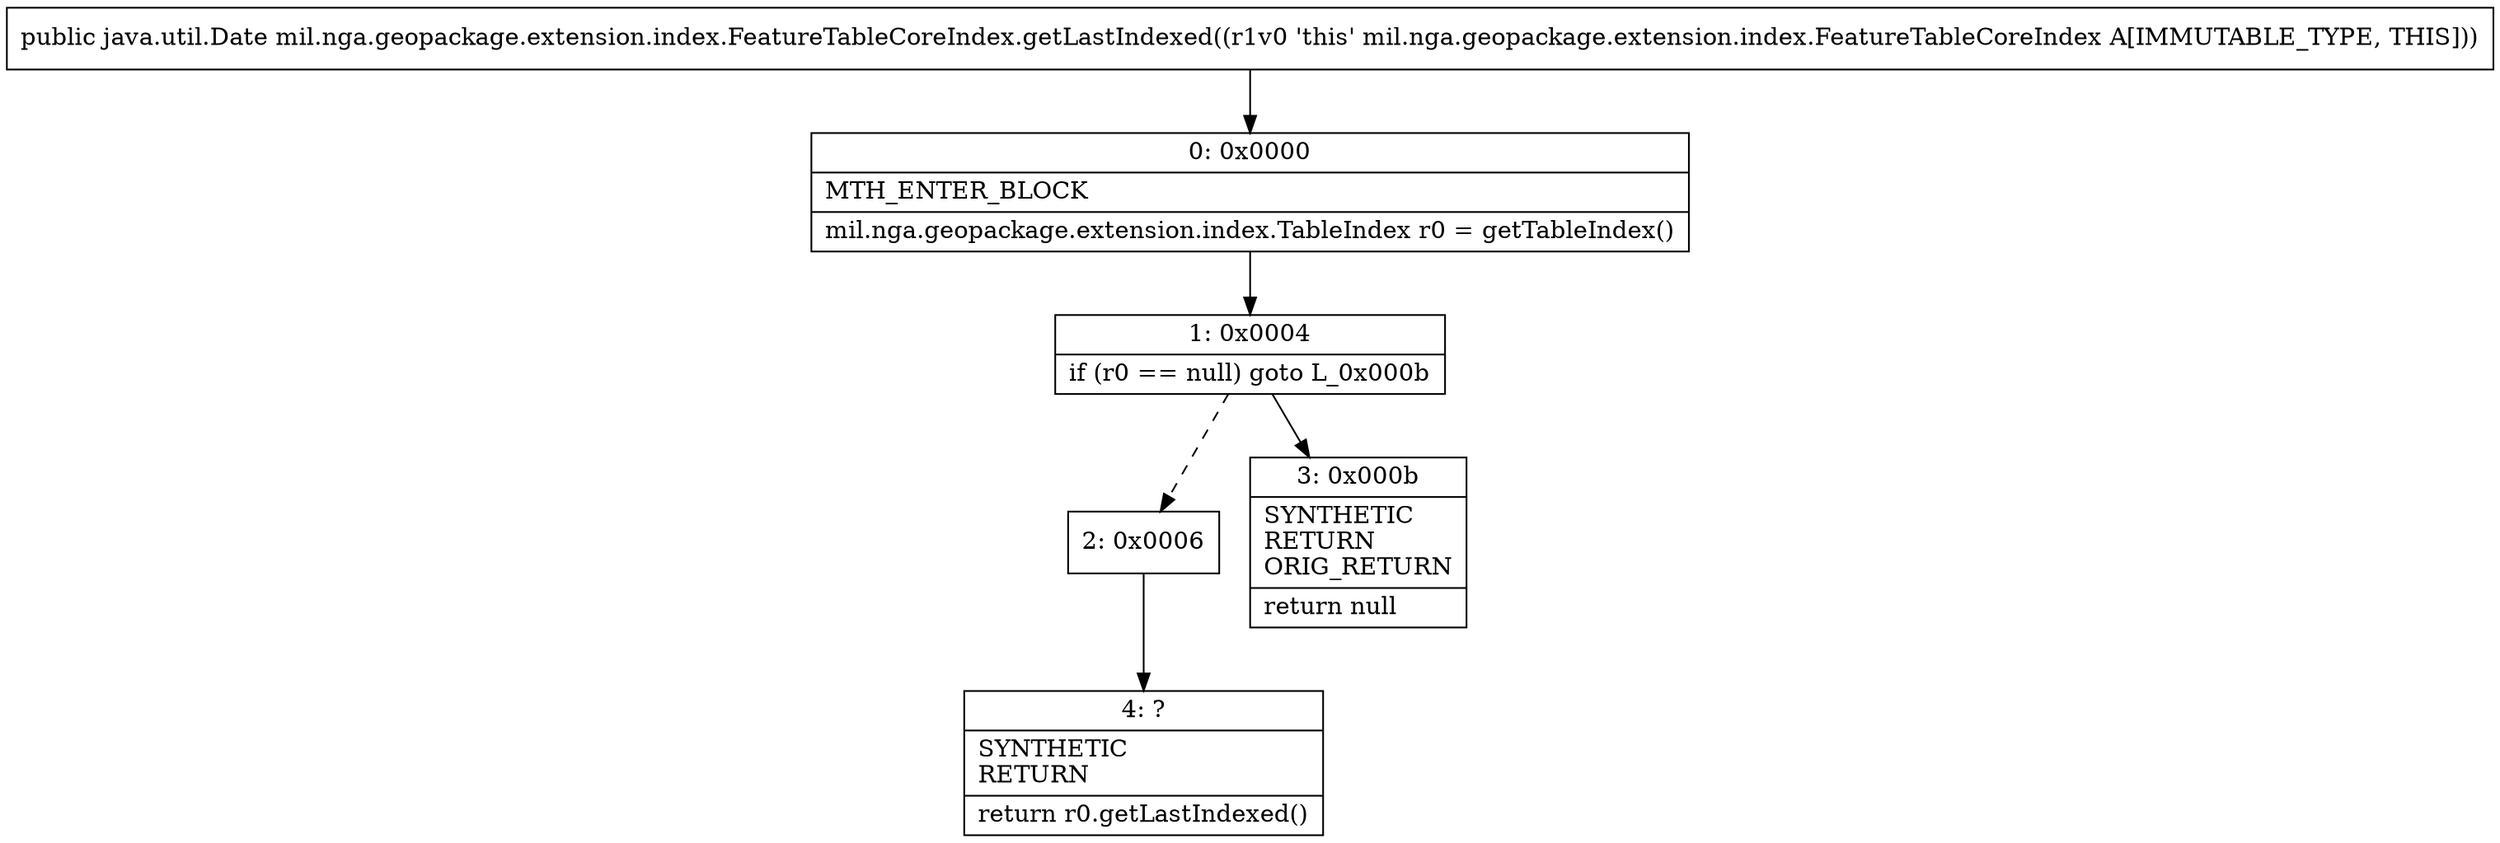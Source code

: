 digraph "CFG formil.nga.geopackage.extension.index.FeatureTableCoreIndex.getLastIndexed()Ljava\/util\/Date;" {
Node_0 [shape=record,label="{0\:\ 0x0000|MTH_ENTER_BLOCK\l|mil.nga.geopackage.extension.index.TableIndex r0 = getTableIndex()\l}"];
Node_1 [shape=record,label="{1\:\ 0x0004|if (r0 == null) goto L_0x000b\l}"];
Node_2 [shape=record,label="{2\:\ 0x0006}"];
Node_3 [shape=record,label="{3\:\ 0x000b|SYNTHETIC\lRETURN\lORIG_RETURN\l|return null\l}"];
Node_4 [shape=record,label="{4\:\ ?|SYNTHETIC\lRETURN\l|return r0.getLastIndexed()\l}"];
MethodNode[shape=record,label="{public java.util.Date mil.nga.geopackage.extension.index.FeatureTableCoreIndex.getLastIndexed((r1v0 'this' mil.nga.geopackage.extension.index.FeatureTableCoreIndex A[IMMUTABLE_TYPE, THIS])) }"];
MethodNode -> Node_0;
Node_0 -> Node_1;
Node_1 -> Node_2[style=dashed];
Node_1 -> Node_3;
Node_2 -> Node_4;
}

